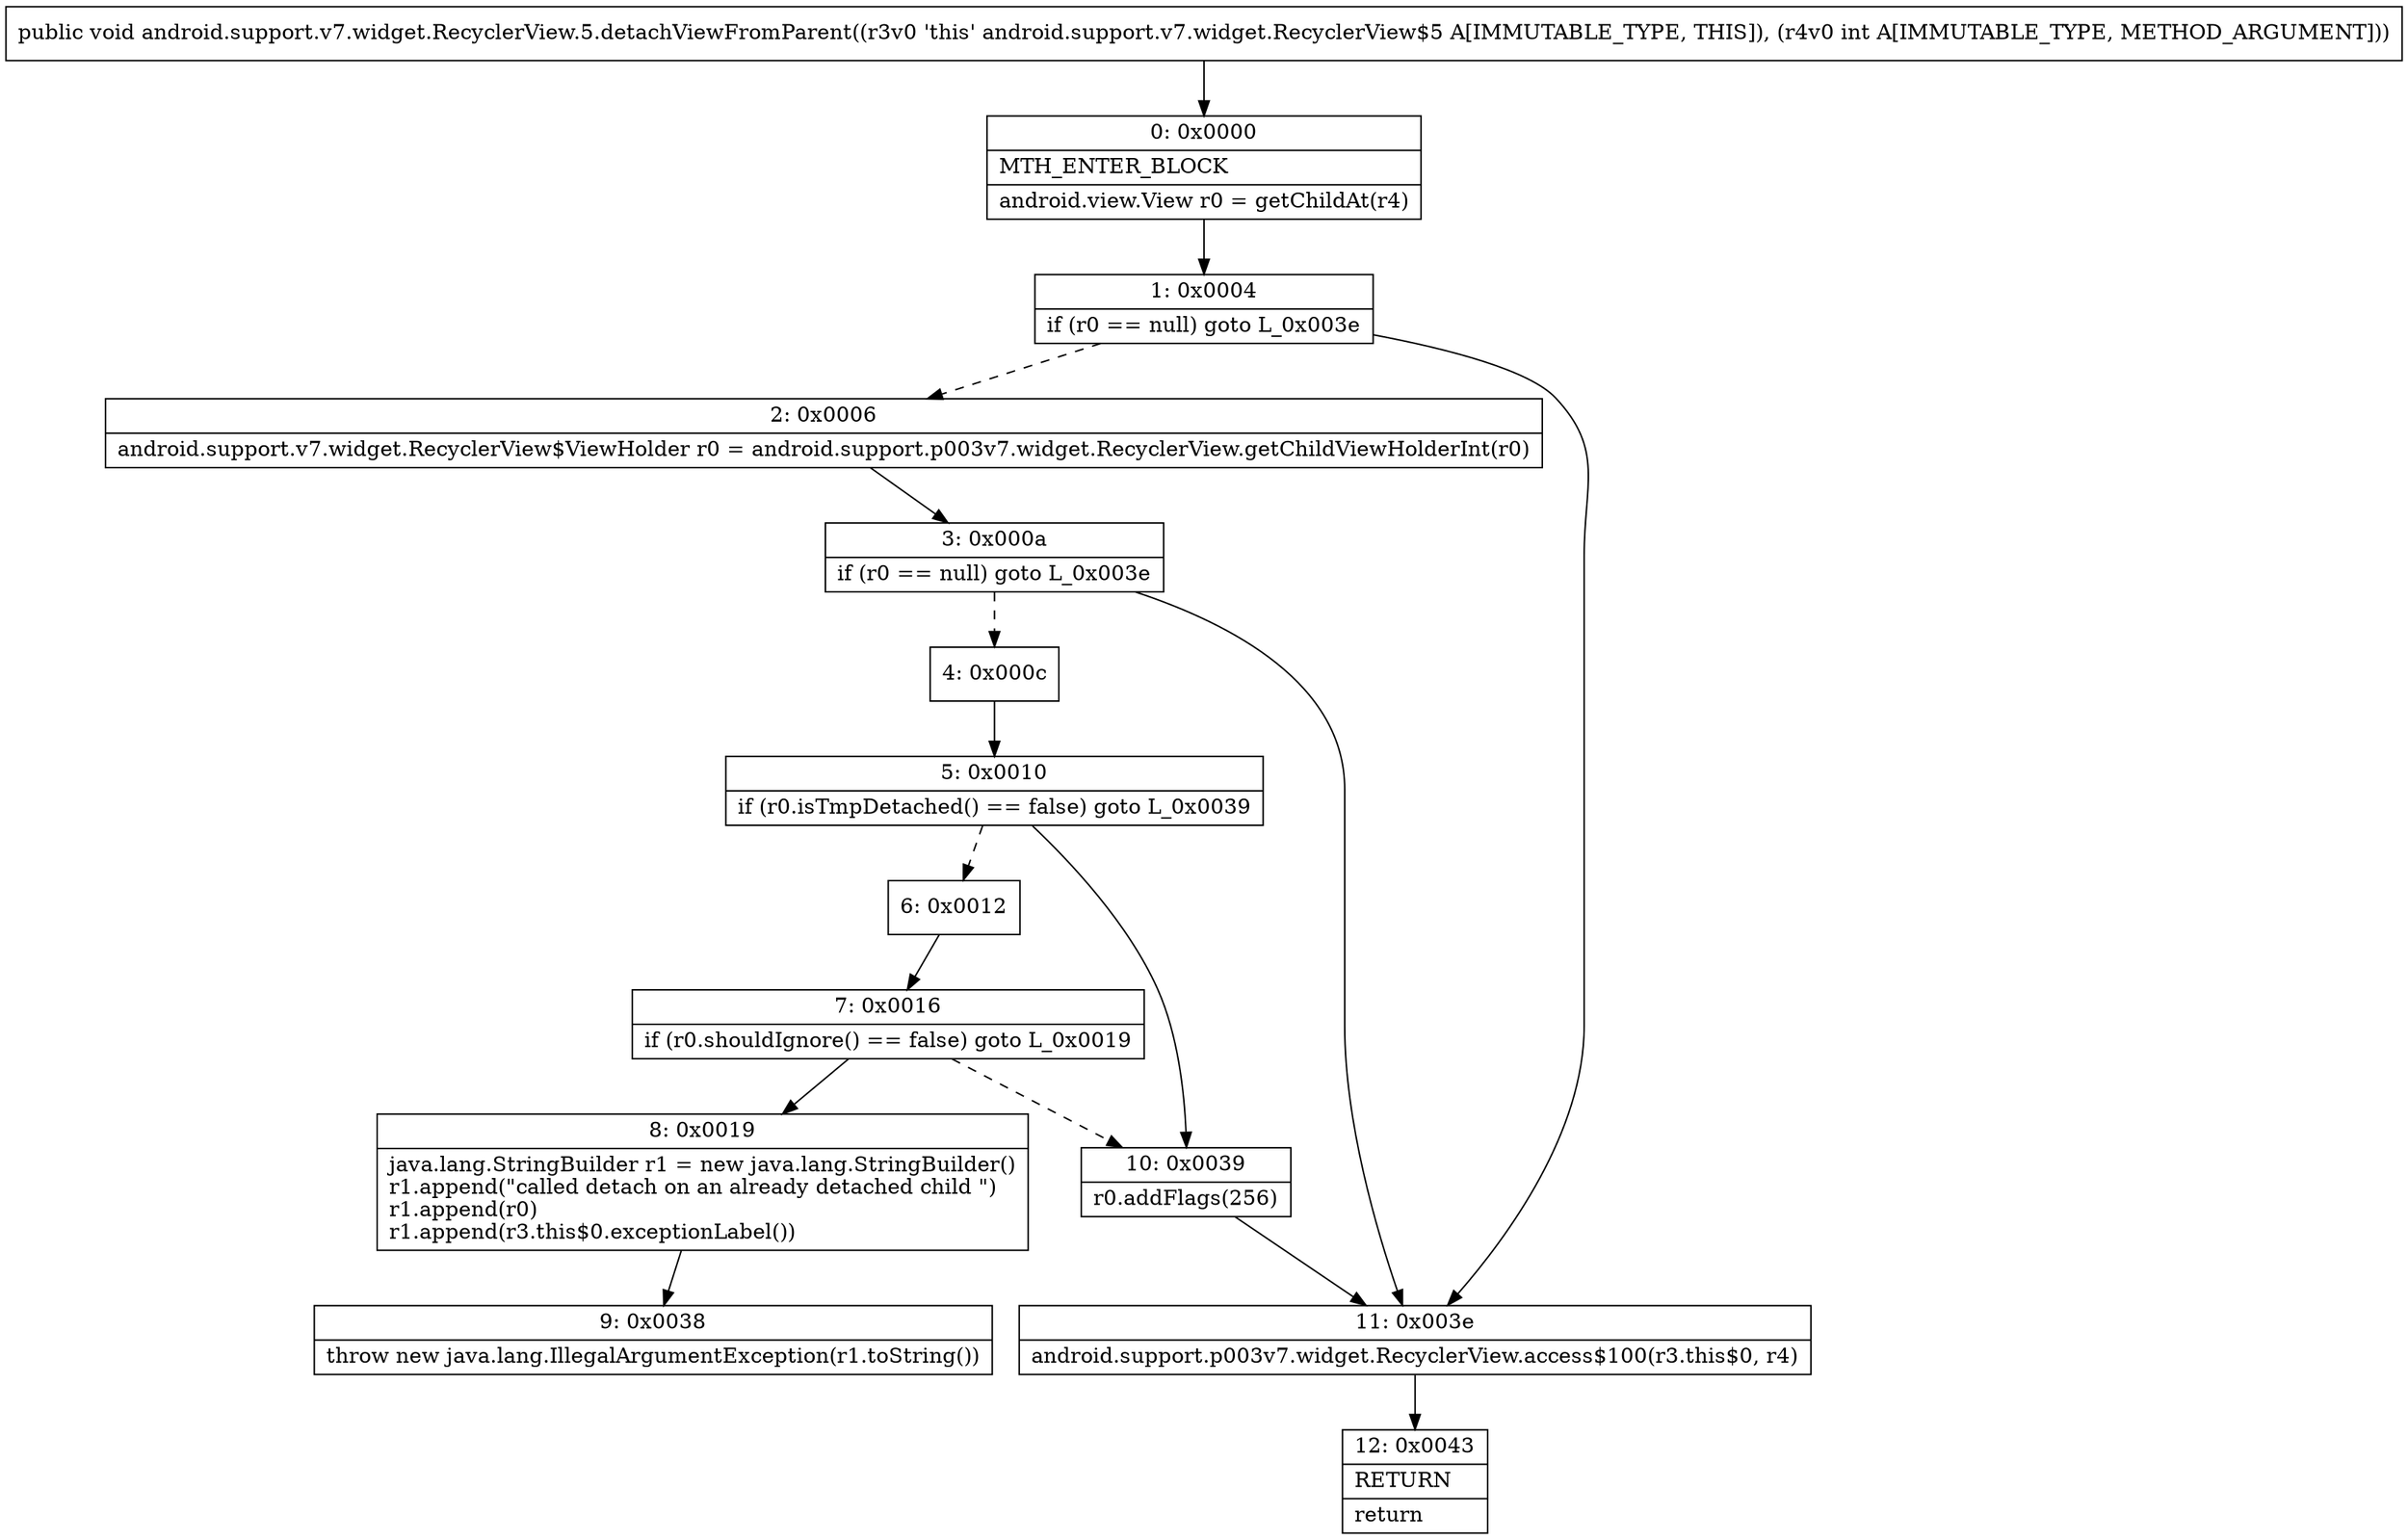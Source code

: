 digraph "CFG forandroid.support.v7.widget.RecyclerView.5.detachViewFromParent(I)V" {
Node_0 [shape=record,label="{0\:\ 0x0000|MTH_ENTER_BLOCK\l|android.view.View r0 = getChildAt(r4)\l}"];
Node_1 [shape=record,label="{1\:\ 0x0004|if (r0 == null) goto L_0x003e\l}"];
Node_2 [shape=record,label="{2\:\ 0x0006|android.support.v7.widget.RecyclerView$ViewHolder r0 = android.support.p003v7.widget.RecyclerView.getChildViewHolderInt(r0)\l}"];
Node_3 [shape=record,label="{3\:\ 0x000a|if (r0 == null) goto L_0x003e\l}"];
Node_4 [shape=record,label="{4\:\ 0x000c}"];
Node_5 [shape=record,label="{5\:\ 0x0010|if (r0.isTmpDetached() == false) goto L_0x0039\l}"];
Node_6 [shape=record,label="{6\:\ 0x0012}"];
Node_7 [shape=record,label="{7\:\ 0x0016|if (r0.shouldIgnore() == false) goto L_0x0019\l}"];
Node_8 [shape=record,label="{8\:\ 0x0019|java.lang.StringBuilder r1 = new java.lang.StringBuilder()\lr1.append(\"called detach on an already detached child \")\lr1.append(r0)\lr1.append(r3.this$0.exceptionLabel())\l}"];
Node_9 [shape=record,label="{9\:\ 0x0038|throw new java.lang.IllegalArgumentException(r1.toString())\l}"];
Node_10 [shape=record,label="{10\:\ 0x0039|r0.addFlags(256)\l}"];
Node_11 [shape=record,label="{11\:\ 0x003e|android.support.p003v7.widget.RecyclerView.access$100(r3.this$0, r4)\l}"];
Node_12 [shape=record,label="{12\:\ 0x0043|RETURN\l|return\l}"];
MethodNode[shape=record,label="{public void android.support.v7.widget.RecyclerView.5.detachViewFromParent((r3v0 'this' android.support.v7.widget.RecyclerView$5 A[IMMUTABLE_TYPE, THIS]), (r4v0 int A[IMMUTABLE_TYPE, METHOD_ARGUMENT])) }"];
MethodNode -> Node_0;
Node_0 -> Node_1;
Node_1 -> Node_2[style=dashed];
Node_1 -> Node_11;
Node_2 -> Node_3;
Node_3 -> Node_4[style=dashed];
Node_3 -> Node_11;
Node_4 -> Node_5;
Node_5 -> Node_6[style=dashed];
Node_5 -> Node_10;
Node_6 -> Node_7;
Node_7 -> Node_8;
Node_7 -> Node_10[style=dashed];
Node_8 -> Node_9;
Node_10 -> Node_11;
Node_11 -> Node_12;
}

